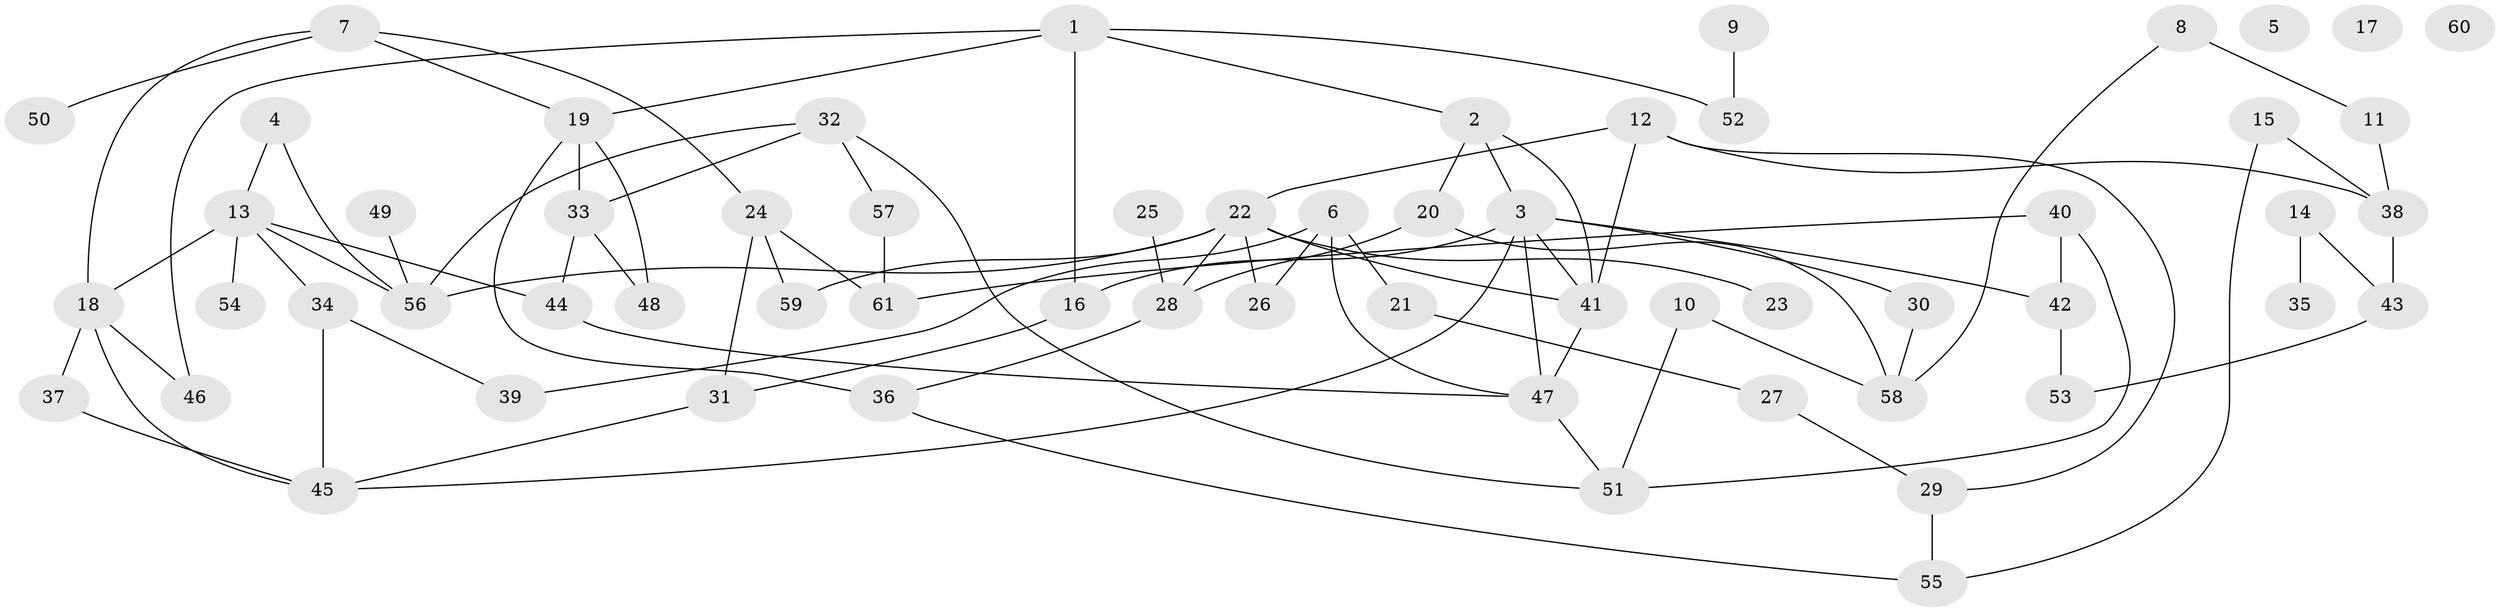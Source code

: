 // Generated by graph-tools (version 1.1) at 2025/00/03/09/25 03:00:50]
// undirected, 61 vertices, 89 edges
graph export_dot {
graph [start="1"]
  node [color=gray90,style=filled];
  1;
  2;
  3;
  4;
  5;
  6;
  7;
  8;
  9;
  10;
  11;
  12;
  13;
  14;
  15;
  16;
  17;
  18;
  19;
  20;
  21;
  22;
  23;
  24;
  25;
  26;
  27;
  28;
  29;
  30;
  31;
  32;
  33;
  34;
  35;
  36;
  37;
  38;
  39;
  40;
  41;
  42;
  43;
  44;
  45;
  46;
  47;
  48;
  49;
  50;
  51;
  52;
  53;
  54;
  55;
  56;
  57;
  58;
  59;
  60;
  61;
  1 -- 2;
  1 -- 16;
  1 -- 19;
  1 -- 46;
  1 -- 52;
  2 -- 3;
  2 -- 20;
  2 -- 41;
  3 -- 16;
  3 -- 30;
  3 -- 41;
  3 -- 42;
  3 -- 45;
  3 -- 47;
  4 -- 13;
  4 -- 56;
  6 -- 21;
  6 -- 26;
  6 -- 39;
  6 -- 47;
  7 -- 18;
  7 -- 19;
  7 -- 24;
  7 -- 50;
  8 -- 11;
  8 -- 58;
  9 -- 52;
  10 -- 51;
  10 -- 58;
  11 -- 38;
  12 -- 22;
  12 -- 29;
  12 -- 38;
  12 -- 41;
  13 -- 18;
  13 -- 34;
  13 -- 44;
  13 -- 54;
  13 -- 56;
  14 -- 35;
  14 -- 43;
  15 -- 38;
  15 -- 55;
  16 -- 31;
  18 -- 37;
  18 -- 45;
  18 -- 46;
  19 -- 33;
  19 -- 36;
  19 -- 48;
  20 -- 28;
  20 -- 58;
  21 -- 27;
  22 -- 23;
  22 -- 26;
  22 -- 28;
  22 -- 41;
  22 -- 56;
  22 -- 59;
  24 -- 31;
  24 -- 59;
  24 -- 61;
  25 -- 28;
  27 -- 29;
  28 -- 36;
  29 -- 55;
  30 -- 58;
  31 -- 45;
  32 -- 33;
  32 -- 51;
  32 -- 56;
  32 -- 57;
  33 -- 44;
  33 -- 48;
  34 -- 39;
  34 -- 45;
  36 -- 55;
  37 -- 45;
  38 -- 43;
  40 -- 42;
  40 -- 51;
  40 -- 61;
  41 -- 47;
  42 -- 53;
  43 -- 53;
  44 -- 47;
  47 -- 51;
  49 -- 56;
  57 -- 61;
}
